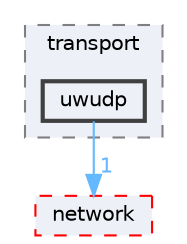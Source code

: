 digraph "uwudp"
{
 // LATEX_PDF_SIZE
  bgcolor="transparent";
  edge [fontname=Helvetica,fontsize=10,labelfontname=Helvetica,labelfontsize=10];
  node [fontname=Helvetica,fontsize=10,shape=box,height=0.2,width=0.4];
  compound=true
  subgraph clusterdir_ab3aa2eec868fc279541b9b5fcbc85e4 {
    graph [ bgcolor="#edf0f7", pencolor="grey50", label="transport", fontname=Helvetica,fontsize=10 style="filled,dashed", URL="dir_ab3aa2eec868fc279541b9b5fcbc85e4.html",tooltip=""]
  dir_7aa2ea2d0a534c3d98790a6b477e5042 [label="uwudp", fillcolor="#edf0f7", color="grey25", style="filled,bold", URL="dir_7aa2ea2d0a534c3d98790a6b477e5042.html",tooltip=""];
  }
  dir_bce92bcee51198345c21c8b524b3c6a2 [label="network", fillcolor="#edf0f7", color="red", style="filled,dashed", URL="dir_bce92bcee51198345c21c8b524b3c6a2.html",tooltip=""];
  dir_7aa2ea2d0a534c3d98790a6b477e5042->dir_bce92bcee51198345c21c8b524b3c6a2 [headlabel="1", labeldistance=1.5 headhref="dir_000100_000011.html" href="dir_000100_000011.html" color="steelblue1" fontcolor="steelblue1"];
}
